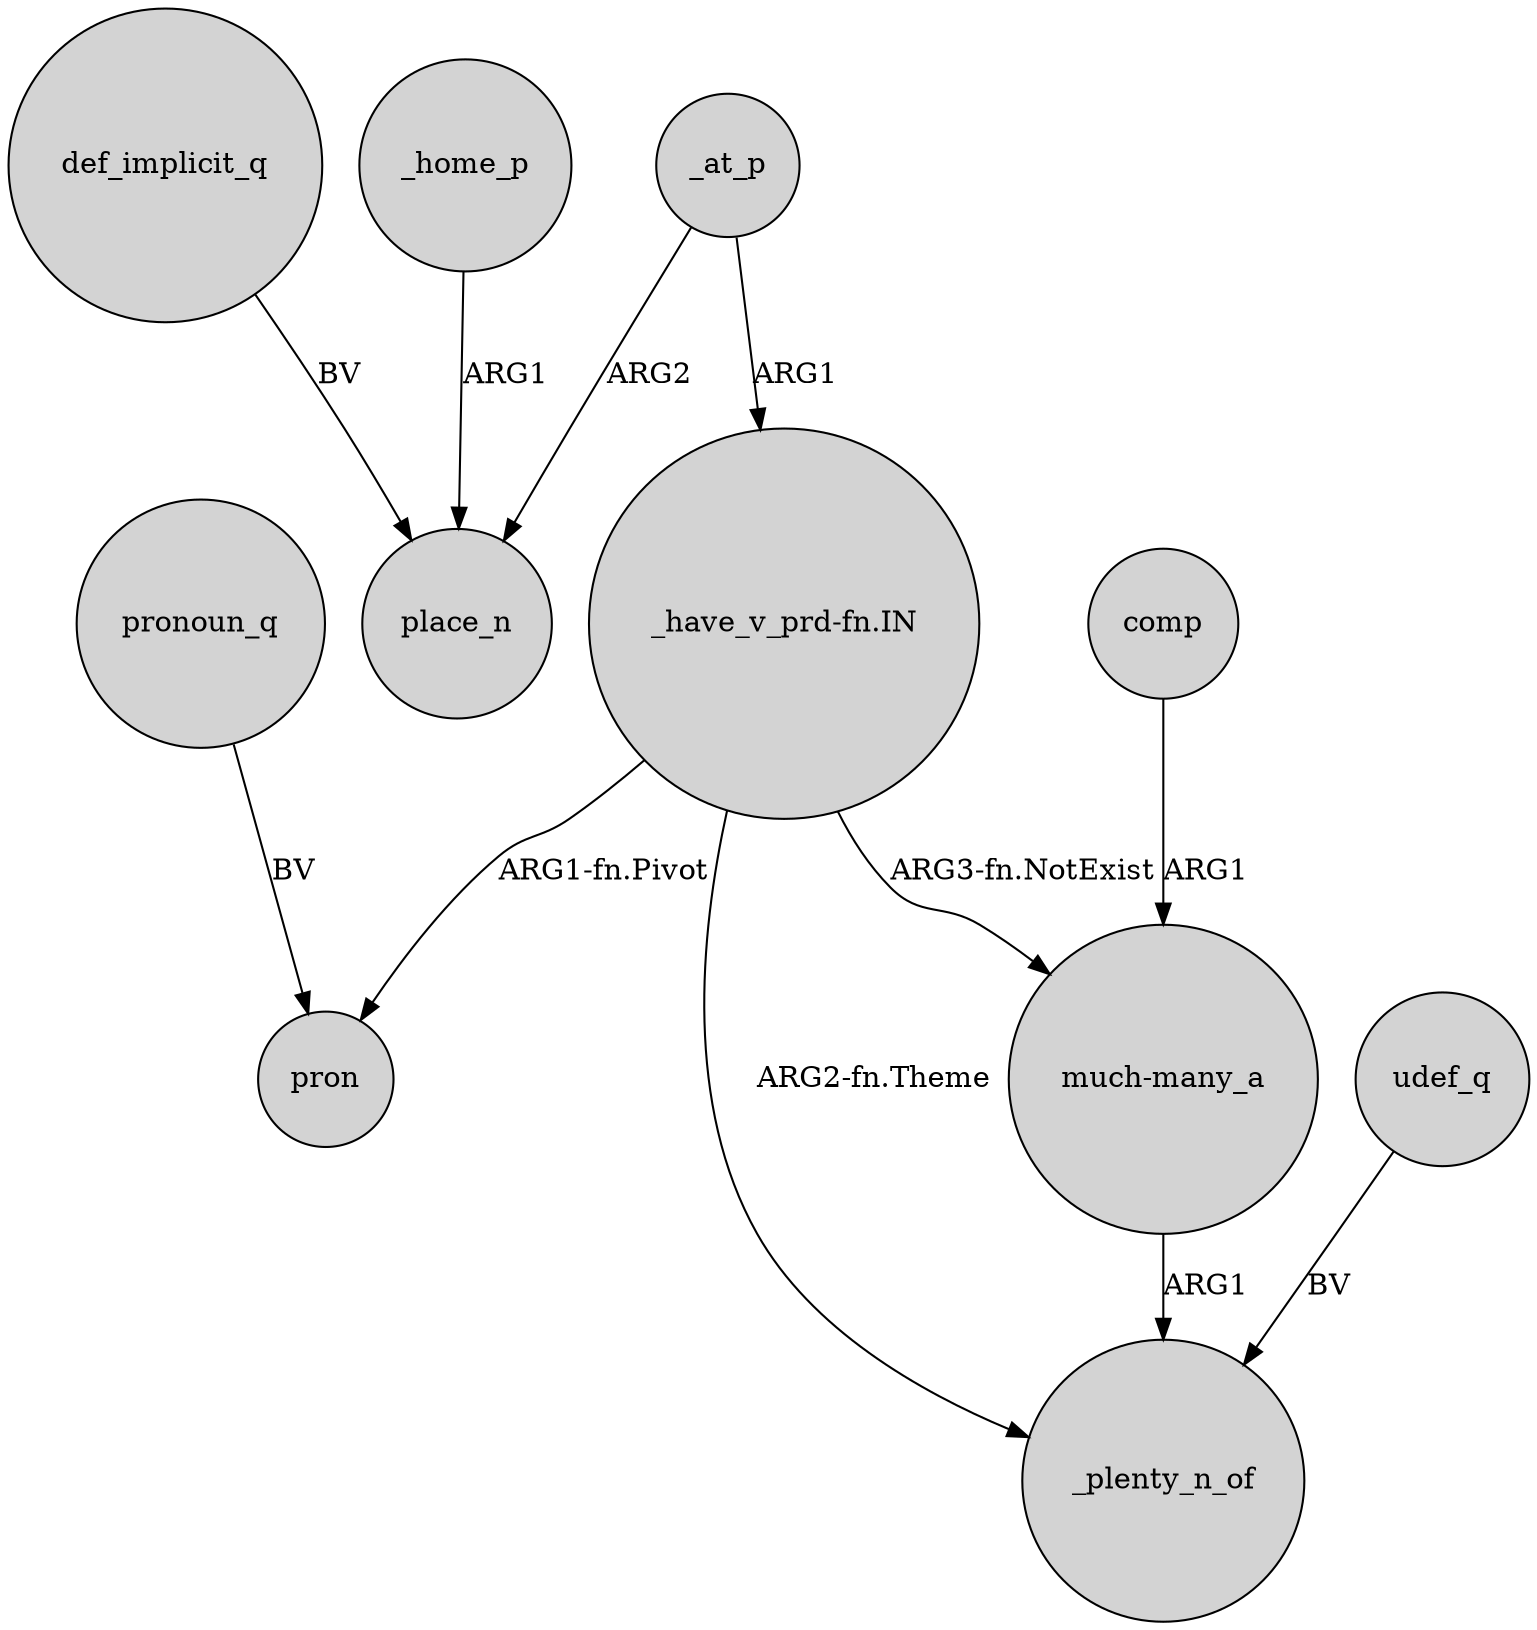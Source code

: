 digraph {
	node [shape=circle style=filled]
	_at_p -> place_n [label=ARG2]
	udef_q -> _plenty_n_of [label=BV]
	"much-many_a" -> _plenty_n_of [label=ARG1]
	comp -> "much-many_a" [label=ARG1]
	def_implicit_q -> place_n [label=BV]
	pronoun_q -> pron [label=BV]
	"_have_v_prd-fn.IN" -> _plenty_n_of [label="ARG2-fn.Theme"]
	_home_p -> place_n [label=ARG1]
	"_have_v_prd-fn.IN" -> pron [label="ARG1-fn.Pivot"]
	_at_p -> "_have_v_prd-fn.IN" [label=ARG1]
	"_have_v_prd-fn.IN" -> "much-many_a" [label="ARG3-fn.NotExist"]
}
